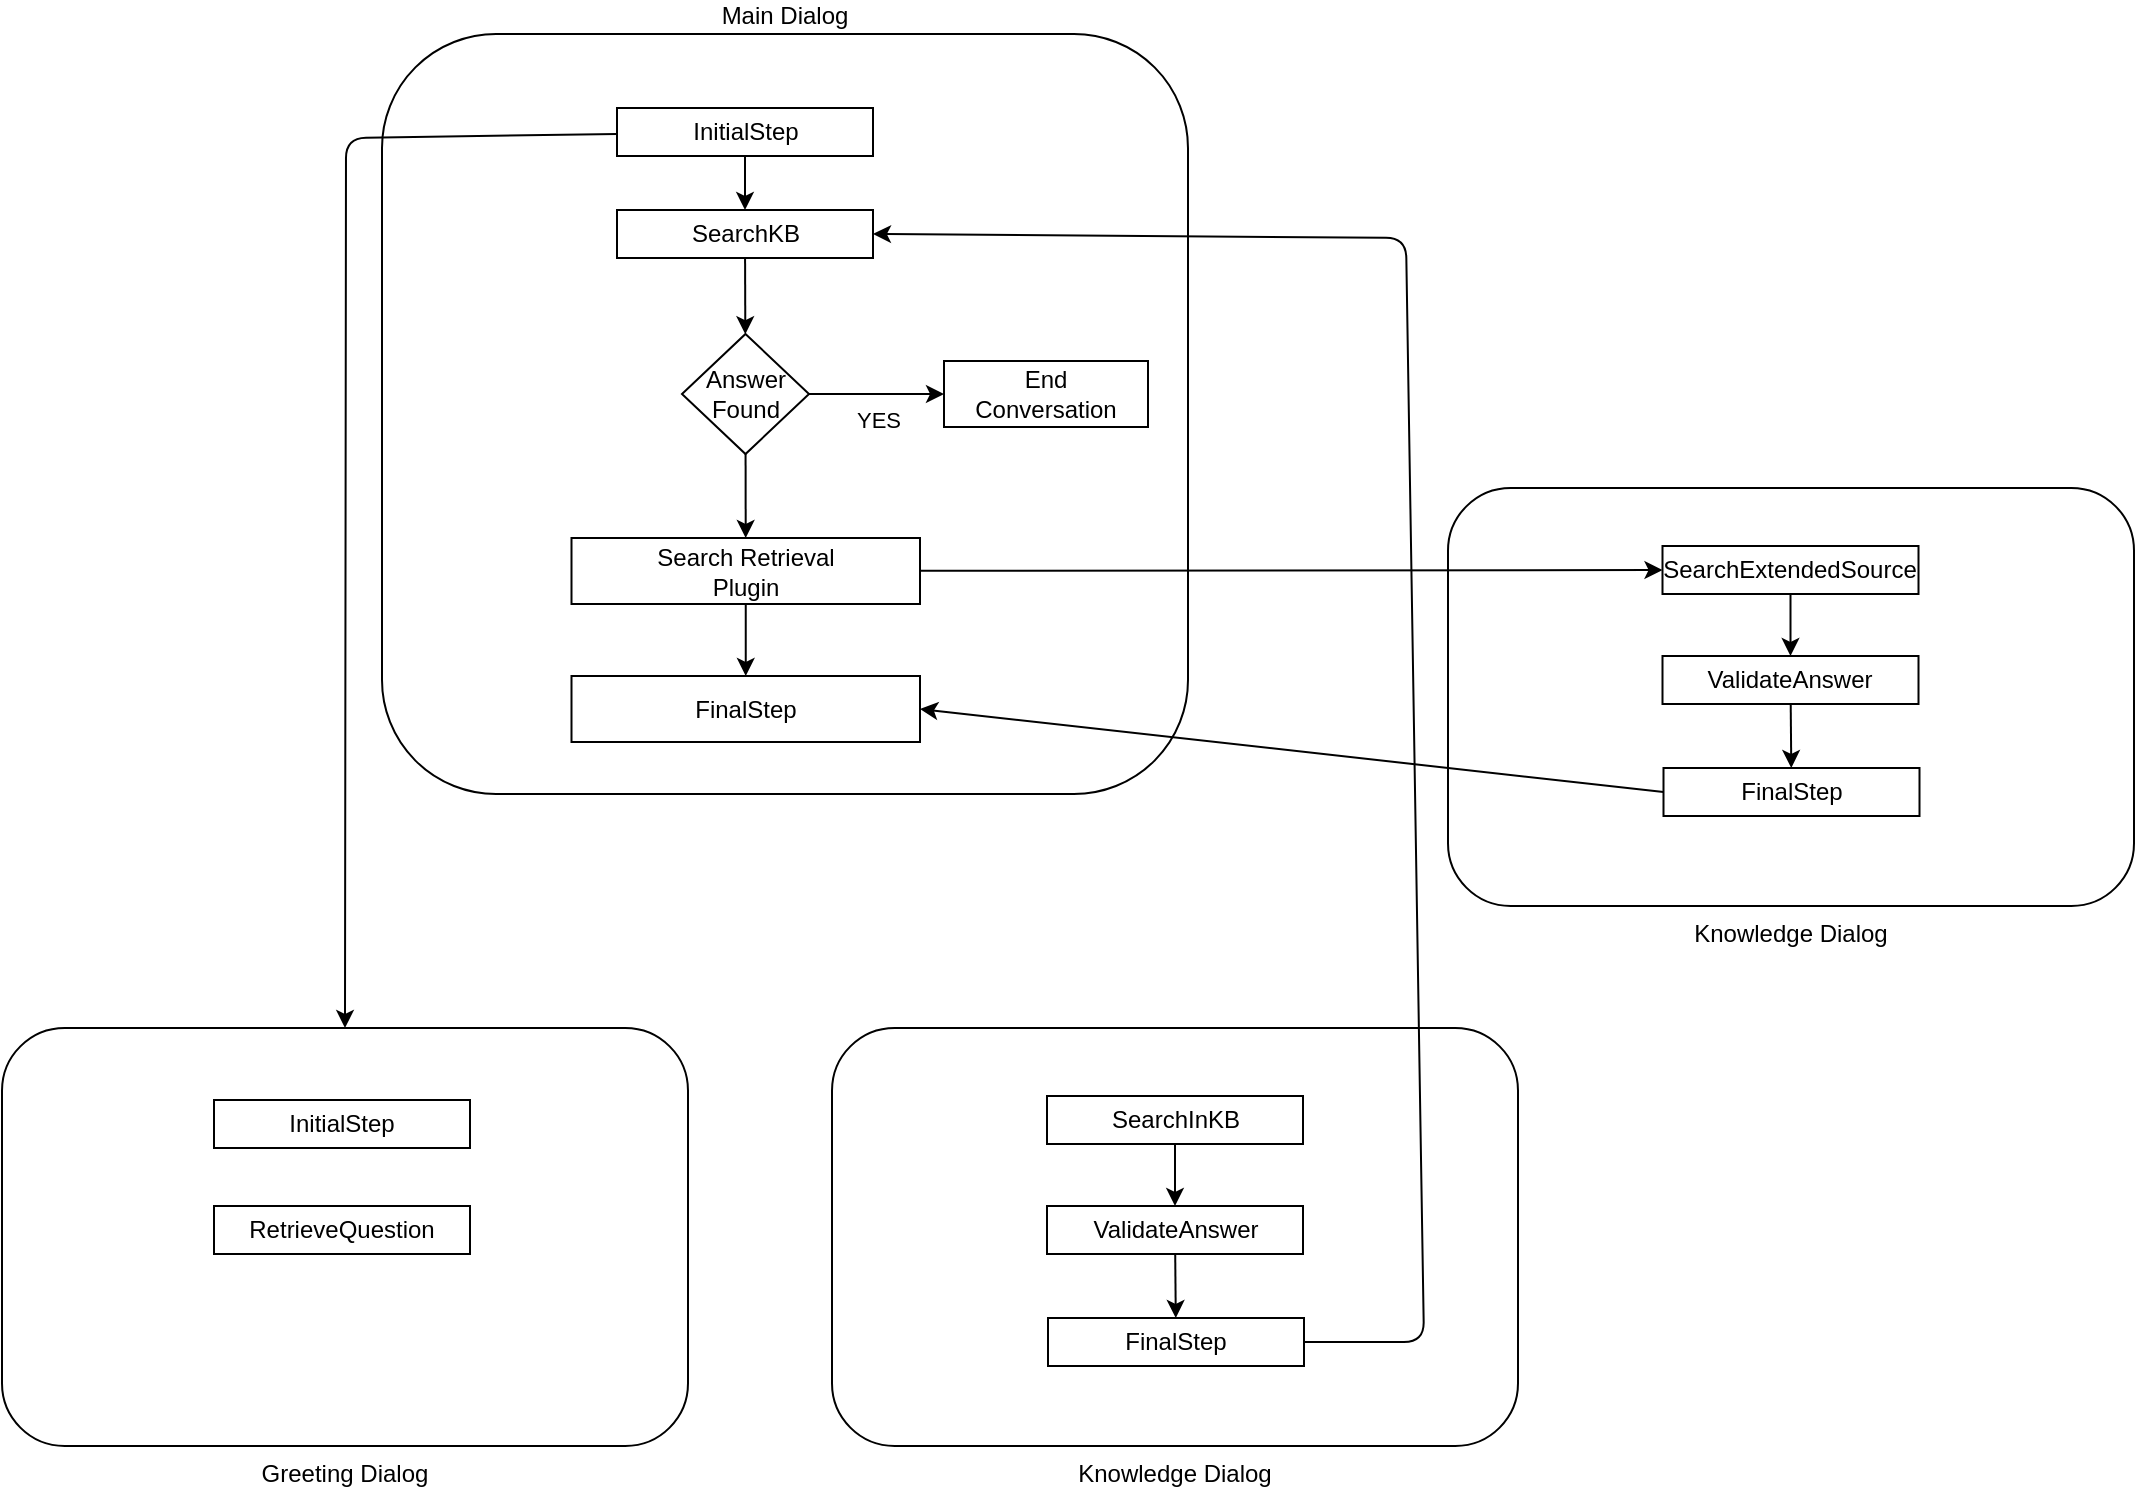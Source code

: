 <mxfile>
    <diagram id="wg13ipgk2D7z2NkiP3FA" name="Page-1">
        <mxGraphModel dx="924" dy="779" grid="0" gridSize="10" guides="1" tooltips="1" connect="1" arrows="1" fold="1" page="1" pageScale="1" pageWidth="850" pageHeight="1100" background="#ffffff" math="0" shadow="0">
            <root>
                <mxCell id="0"/>
                <mxCell id="1" parent="0"/>
                <mxCell id="2" value="Main Dialog" style="rounded=1;whiteSpace=wrap;html=1;fillColor=none;strokeColor=#000000;labelPosition=center;verticalLabelPosition=top;align=center;verticalAlign=bottom;fontColor=#000000;" vertex="1" parent="1">
                    <mxGeometry x="221" y="22" width="403" height="380" as="geometry"/>
                </mxCell>
                <mxCell id="3" value="InitialStep" style="rounded=0;whiteSpace=wrap;html=1;strokeColor=#000000;fontColor=#000000;fillColor=none;" vertex="1" parent="1">
                    <mxGeometry x="137" y="555" width="128" height="24" as="geometry"/>
                </mxCell>
                <mxCell id="4" value="Greeting Dialog" style="rounded=1;whiteSpace=wrap;html=1;fillColor=none;strokeColor=#000000;labelPosition=center;verticalLabelPosition=bottom;align=center;verticalAlign=top;fontColor=#000000;" vertex="1" parent="1">
                    <mxGeometry x="31" y="519" width="343" height="209" as="geometry"/>
                </mxCell>
                <mxCell id="6" style="edgeStyle=none;html=1;entryX=0.5;entryY=0;entryDx=0;entryDy=0;fontColor=#000000;strokeColor=#000000;" edge="1" parent="1" source="5" target="4">
                    <mxGeometry relative="1" as="geometry">
                        <Array as="points">
                            <mxPoint x="203" y="74"/>
                        </Array>
                    </mxGeometry>
                </mxCell>
                <mxCell id="21" style="edgeStyle=none;html=1;strokeColor=#000000;fontColor=#000000;" edge="1" parent="1" source="5" target="9">
                    <mxGeometry relative="1" as="geometry"/>
                </mxCell>
                <mxCell id="5" value="InitialStep" style="rounded=0;whiteSpace=wrap;html=1;strokeColor=#000000;fontColor=#000000;fillColor=none;" vertex="1" parent="1">
                    <mxGeometry x="338.5" y="59" width="128" height="24" as="geometry"/>
                </mxCell>
                <mxCell id="8" value="RetrieveQuestion" style="rounded=0;whiteSpace=wrap;html=1;strokeColor=#000000;fontColor=#000000;fillColor=none;" vertex="1" parent="1">
                    <mxGeometry x="137" y="608" width="128" height="24" as="geometry"/>
                </mxCell>
                <mxCell id="22" style="edgeStyle=none;html=1;strokeColor=#000000;fontColor=#000000;" edge="1" parent="1" source="9" target="16">
                    <mxGeometry relative="1" as="geometry"/>
                </mxCell>
                <mxCell id="9" value="SearchKB" style="rounded=0;whiteSpace=wrap;html=1;strokeColor=#000000;fontColor=#000000;fillColor=none;" vertex="1" parent="1">
                    <mxGeometry x="338.5" y="110" width="128" height="24" as="geometry"/>
                </mxCell>
                <mxCell id="10" value="Knowledge Dialog" style="rounded=1;whiteSpace=wrap;html=1;fillColor=none;strokeColor=#000000;labelPosition=center;verticalLabelPosition=bottom;align=center;verticalAlign=top;fontColor=#000000;" vertex="1" parent="1">
                    <mxGeometry x="446" y="519" width="343" height="209" as="geometry"/>
                </mxCell>
                <mxCell id="14" style="edgeStyle=none;html=1;strokeColor=#000000;fontColor=#000000;" edge="1" parent="1" source="11" target="12">
                    <mxGeometry relative="1" as="geometry"/>
                </mxCell>
                <mxCell id="11" value="SearchInKB" style="rounded=0;whiteSpace=wrap;html=1;strokeColor=#000000;fontColor=#000000;fillColor=none;" vertex="1" parent="1">
                    <mxGeometry x="553.5" y="553" width="128" height="24" as="geometry"/>
                </mxCell>
                <mxCell id="15" style="edgeStyle=none;html=1;strokeColor=#000000;fontColor=#000000;" edge="1" parent="1" source="12" target="13">
                    <mxGeometry relative="1" as="geometry"/>
                </mxCell>
                <mxCell id="12" value="ValidateAnswer" style="rounded=0;whiteSpace=wrap;html=1;strokeColor=#000000;fontColor=#000000;fillColor=none;" vertex="1" parent="1">
                    <mxGeometry x="553.5" y="608" width="128" height="24" as="geometry"/>
                </mxCell>
                <mxCell id="17" style="edgeStyle=none;html=1;entryX=1;entryY=0.5;entryDx=0;entryDy=0;strokeColor=#000000;fontColor=#000000;exitX=1;exitY=0.5;exitDx=0;exitDy=0;" edge="1" parent="1" source="13" target="9">
                    <mxGeometry relative="1" as="geometry">
                        <Array as="points">
                            <mxPoint x="742" y="676"/>
                            <mxPoint x="733" y="124"/>
                        </Array>
                    </mxGeometry>
                </mxCell>
                <mxCell id="13" value="FinalStep" style="rounded=0;whiteSpace=wrap;html=1;strokeColor=#000000;fontColor=#000000;fillColor=none;" vertex="1" parent="1">
                    <mxGeometry x="554" y="664" width="128" height="24" as="geometry"/>
                </mxCell>
                <mxCell id="20" value="YES" style="edgeStyle=none;html=1;strokeColor=#000000;fontColor=#000000;labelBackgroundColor=none;labelPosition=center;verticalLabelPosition=bottom;align=center;verticalAlign=top;" edge="1" parent="1" source="16" target="19">
                    <mxGeometry relative="1" as="geometry"/>
                </mxCell>
                <mxCell id="24" style="edgeStyle=none;html=1;labelBackgroundColor=none;strokeColor=#000000;fontColor=#000000;" edge="1" parent="1" source="16" target="23">
                    <mxGeometry relative="1" as="geometry"/>
                </mxCell>
                <mxCell id="16" value="Answer&lt;br&gt;Found" style="rhombus;whiteSpace=wrap;html=1;strokeColor=#000000;fontColor=#000000;fillColor=none;" vertex="1" parent="1">
                    <mxGeometry x="371" y="172" width="63.5" height="60" as="geometry"/>
                </mxCell>
                <mxCell id="19" value="End&lt;br&gt;Conversation" style="rounded=0;whiteSpace=wrap;html=1;strokeColor=#000000;fontColor=#000000;fillColor=none;" vertex="1" parent="1">
                    <mxGeometry x="502" y="185.5" width="102" height="33" as="geometry"/>
                </mxCell>
                <mxCell id="30" style="edgeStyle=none;html=1;entryX=0;entryY=0.5;entryDx=0;entryDy=0;labelBackgroundColor=none;strokeColor=#000000;fontColor=#000000;" edge="1" parent="1" source="23" target="27">
                    <mxGeometry relative="1" as="geometry"/>
                </mxCell>
                <mxCell id="34" style="edgeStyle=none;html=1;entryX=0.5;entryY=0;entryDx=0;entryDy=0;labelBackgroundColor=none;strokeColor=#000000;fontColor=#000000;" edge="1" parent="1" source="23" target="33">
                    <mxGeometry relative="1" as="geometry"/>
                </mxCell>
                <mxCell id="23" value="Search Retrieval&lt;br&gt;Plugin" style="rounded=0;whiteSpace=wrap;html=1;strokeColor=#000000;fontColor=#000000;fillColor=none;" vertex="1" parent="1">
                    <mxGeometry x="315.75" y="274" width="174.25" height="33" as="geometry"/>
                </mxCell>
                <mxCell id="26" value="Knowledge Dialog" style="rounded=1;whiteSpace=wrap;html=1;fillColor=none;strokeColor=#000000;labelPosition=center;verticalLabelPosition=bottom;align=center;verticalAlign=top;fontColor=#000000;" vertex="1" parent="1">
                    <mxGeometry x="754" y="249" width="343" height="209" as="geometry"/>
                </mxCell>
                <mxCell id="31" style="edgeStyle=none;html=1;labelBackgroundColor=none;strokeColor=#000000;fontColor=#000000;" edge="1" parent="1" source="27" target="28">
                    <mxGeometry relative="1" as="geometry"/>
                </mxCell>
                <mxCell id="27" value="SearchExtendedSource" style="rounded=0;whiteSpace=wrap;html=1;strokeColor=#000000;fontColor=#000000;fillColor=none;" vertex="1" parent="1">
                    <mxGeometry x="861.25" y="278" width="128" height="24" as="geometry"/>
                </mxCell>
                <mxCell id="32" style="edgeStyle=none;html=1;labelBackgroundColor=none;strokeColor=#000000;fontColor=#000000;" edge="1" parent="1" source="28" target="29">
                    <mxGeometry relative="1" as="geometry"/>
                </mxCell>
                <mxCell id="28" value="ValidateAnswer" style="rounded=0;whiteSpace=wrap;html=1;strokeColor=#000000;fontColor=#000000;fillColor=none;" vertex="1" parent="1">
                    <mxGeometry x="861.25" y="333" width="128" height="24" as="geometry"/>
                </mxCell>
                <mxCell id="35" style="edgeStyle=none;html=1;entryX=1;entryY=0.5;entryDx=0;entryDy=0;labelBackgroundColor=none;strokeColor=#000000;fontColor=#000000;exitX=0;exitY=0.5;exitDx=0;exitDy=0;" edge="1" parent="1" source="29" target="33">
                    <mxGeometry relative="1" as="geometry"/>
                </mxCell>
                <mxCell id="29" value="FinalStep" style="rounded=0;whiteSpace=wrap;html=1;strokeColor=#000000;fontColor=#000000;fillColor=none;" vertex="1" parent="1">
                    <mxGeometry x="861.75" y="389" width="128" height="24" as="geometry"/>
                </mxCell>
                <mxCell id="33" value="FinalStep" style="rounded=0;whiteSpace=wrap;html=1;strokeColor=#000000;fontColor=#000000;fillColor=none;" vertex="1" parent="1">
                    <mxGeometry x="315.75" y="343" width="174.25" height="33" as="geometry"/>
                </mxCell>
            </root>
        </mxGraphModel>
    </diagram>
</mxfile>